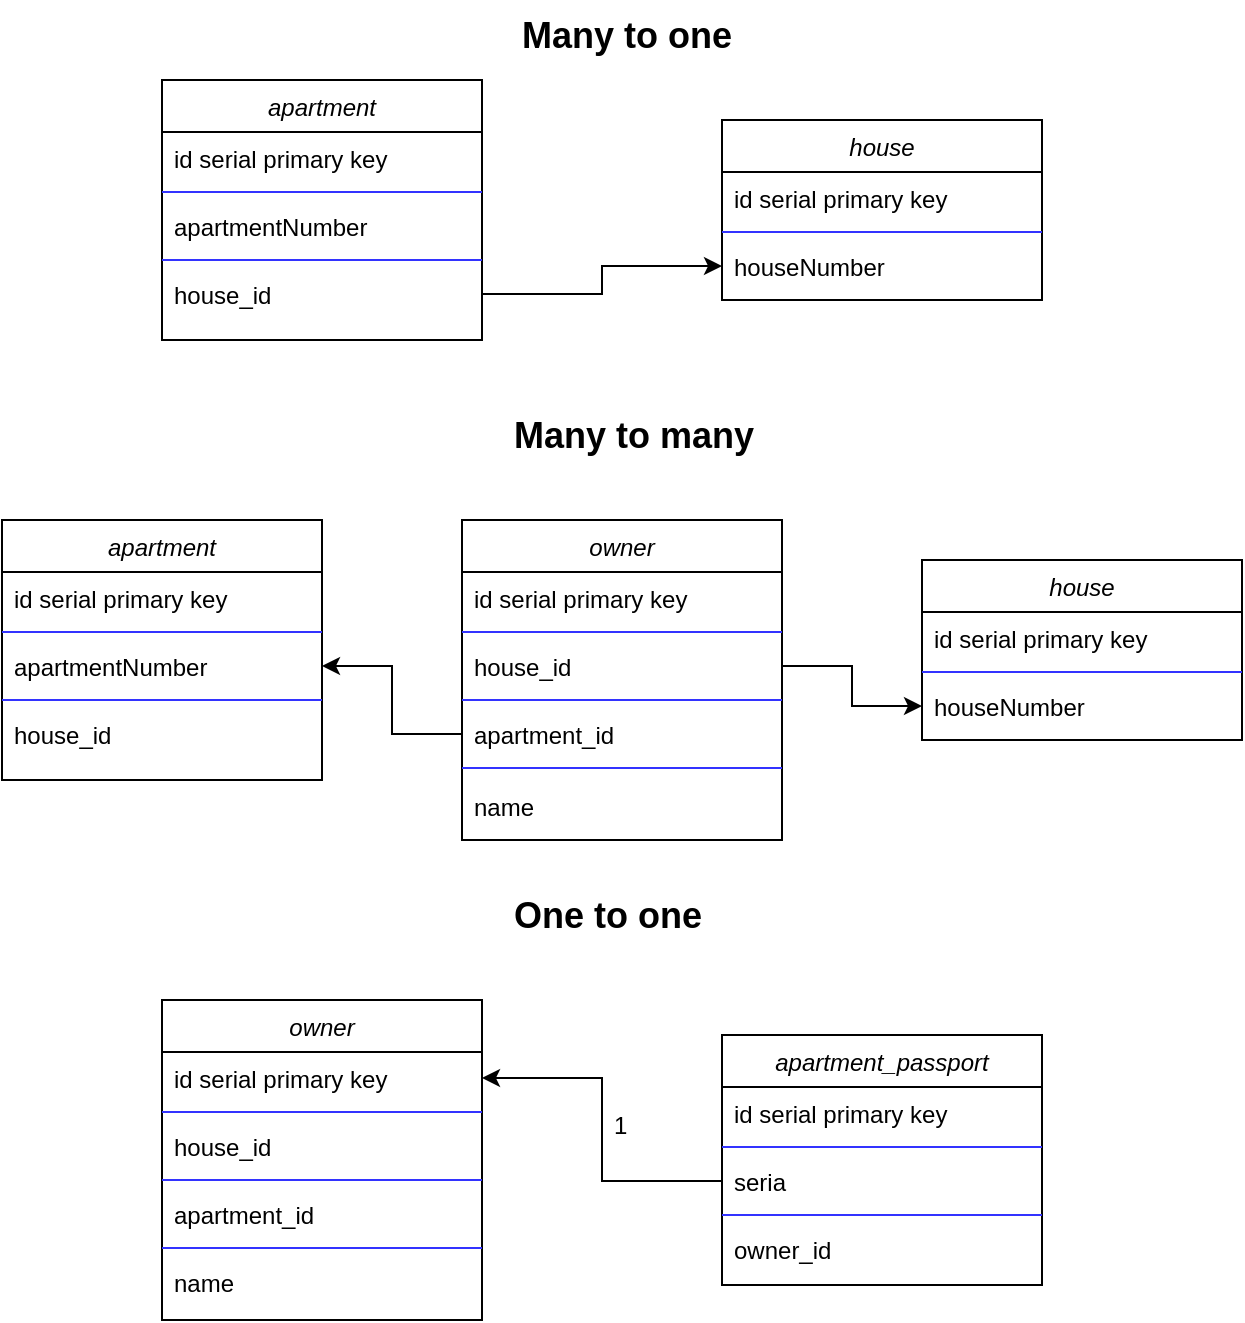 <mxfile version="20.0.1" type="device"><diagram id="C5RBs43oDa-KdzZeNtuy" name="Page-1"><mxGraphModel dx="1422" dy="762" grid="1" gridSize="10" guides="1" tooltips="1" connect="1" arrows="1" fold="1" page="1" pageScale="1" pageWidth="827" pageHeight="1169" math="0" shadow="0"><root><mxCell id="WIyWlLk6GJQsqaUBKTNV-0"/><mxCell id="WIyWlLk6GJQsqaUBKTNV-1" parent="WIyWlLk6GJQsqaUBKTNV-0"/><mxCell id="zkfFHV4jXpPFQw0GAbJ--0" value="house" style="swimlane;fontStyle=2;align=center;verticalAlign=top;childLayout=stackLayout;horizontal=1;startSize=26;horizontalStack=0;resizeParent=1;resizeLast=0;collapsible=1;marginBottom=0;rounded=0;shadow=0;strokeWidth=1;" parent="WIyWlLk6GJQsqaUBKTNV-1" vertex="1"><mxGeometry x="440" y="70" width="160" height="90" as="geometry"><mxRectangle x="230" y="140" width="160" height="26" as="alternateBounds"/></mxGeometry></mxCell><mxCell id="zkfFHV4jXpPFQw0GAbJ--3" value="id serial primary key" style="text;align=left;verticalAlign=top;spacingLeft=4;spacingRight=4;overflow=hidden;rotatable=0;points=[[0,0.5],[1,0.5]];portConstraint=eastwest;rounded=0;shadow=0;html=0;" parent="zkfFHV4jXpPFQw0GAbJ--0" vertex="1"><mxGeometry y="26" width="160" height="26" as="geometry"/></mxCell><mxCell id="hGIXE3Fm_n-GzSLP6GUU-1" value="" style="line;html=1;strokeWidth=1;align=left;verticalAlign=middle;spacingTop=-1;spacingLeft=3;spacingRight=3;rotatable=0;labelPosition=right;points=[];portConstraint=eastwest;strokeColor=#3333FF;" vertex="1" parent="zkfFHV4jXpPFQw0GAbJ--0"><mxGeometry y="52" width="160" height="8" as="geometry"/></mxCell><mxCell id="hGIXE3Fm_n-GzSLP6GUU-0" value="houseNumber" style="text;align=left;verticalAlign=top;spacingLeft=4;spacingRight=4;overflow=hidden;rotatable=0;points=[[0,0.5],[1,0.5]];portConstraint=eastwest;" vertex="1" parent="zkfFHV4jXpPFQw0GAbJ--0"><mxGeometry y="60" width="160" height="26" as="geometry"/></mxCell><mxCell id="hGIXE3Fm_n-GzSLP6GUU-2" value="Many to one&#10;" style="text;align=left;verticalAlign=top;spacingLeft=4;spacingRight=4;overflow=hidden;rotatable=0;points=[[0,0.5],[1,0.5]];portConstraint=eastwest;rounded=0;shadow=0;html=0;fontSize=18;fontStyle=1" vertex="1" parent="WIyWlLk6GJQsqaUBKTNV-1"><mxGeometry x="334" y="10" width="160" height="26" as="geometry"/></mxCell><mxCell id="hGIXE3Fm_n-GzSLP6GUU-4" value="apartment" style="swimlane;fontStyle=2;align=center;verticalAlign=top;childLayout=stackLayout;horizontal=1;startSize=26;horizontalStack=0;resizeParent=1;resizeLast=0;collapsible=1;marginBottom=0;rounded=0;shadow=0;strokeWidth=1;" vertex="1" parent="WIyWlLk6GJQsqaUBKTNV-1"><mxGeometry x="160" y="50" width="160" height="130" as="geometry"><mxRectangle x="230" y="140" width="160" height="26" as="alternateBounds"/></mxGeometry></mxCell><mxCell id="hGIXE3Fm_n-GzSLP6GUU-5" value="id serial primary key" style="text;align=left;verticalAlign=top;spacingLeft=4;spacingRight=4;overflow=hidden;rotatable=0;points=[[0,0.5],[1,0.5]];portConstraint=eastwest;rounded=0;shadow=0;html=0;" vertex="1" parent="hGIXE3Fm_n-GzSLP6GUU-4"><mxGeometry y="26" width="160" height="26" as="geometry"/></mxCell><mxCell id="hGIXE3Fm_n-GzSLP6GUU-6" value="" style="line;html=1;strokeWidth=1;align=left;verticalAlign=middle;spacingTop=-1;spacingLeft=3;spacingRight=3;rotatable=0;labelPosition=right;points=[];portConstraint=eastwest;strokeColor=#3333FF;" vertex="1" parent="hGIXE3Fm_n-GzSLP6GUU-4"><mxGeometry y="52" width="160" height="8" as="geometry"/></mxCell><mxCell id="hGIXE3Fm_n-GzSLP6GUU-7" value="apartmentNumber" style="text;align=left;verticalAlign=top;spacingLeft=4;spacingRight=4;overflow=hidden;rotatable=0;points=[[0,0.5],[1,0.5]];portConstraint=eastwest;" vertex="1" parent="hGIXE3Fm_n-GzSLP6GUU-4"><mxGeometry y="60" width="160" height="26" as="geometry"/></mxCell><mxCell id="hGIXE3Fm_n-GzSLP6GUU-8" value="" style="line;html=1;strokeWidth=1;align=left;verticalAlign=middle;spacingTop=-1;spacingLeft=3;spacingRight=3;rotatable=0;labelPosition=right;points=[];portConstraint=eastwest;strokeColor=#3333FF;" vertex="1" parent="hGIXE3Fm_n-GzSLP6GUU-4"><mxGeometry y="86" width="160" height="8" as="geometry"/></mxCell><mxCell id="hGIXE3Fm_n-GzSLP6GUU-9" value="house_id" style="text;align=left;verticalAlign=top;spacingLeft=4;spacingRight=4;overflow=hidden;rotatable=0;points=[[0,0.5],[1,0.5]];portConstraint=eastwest;" vertex="1" parent="hGIXE3Fm_n-GzSLP6GUU-4"><mxGeometry y="94" width="160" height="26" as="geometry"/></mxCell><mxCell id="hGIXE3Fm_n-GzSLP6GUU-10" style="edgeStyle=orthogonalEdgeStyle;rounded=0;orthogonalLoop=1;jettySize=auto;html=1;exitX=1;exitY=0.5;exitDx=0;exitDy=0;entryX=0;entryY=0.5;entryDx=0;entryDy=0;fontSize=18;" edge="1" parent="WIyWlLk6GJQsqaUBKTNV-1" source="hGIXE3Fm_n-GzSLP6GUU-9" target="hGIXE3Fm_n-GzSLP6GUU-0"><mxGeometry relative="1" as="geometry"/></mxCell><mxCell id="hGIXE3Fm_n-GzSLP6GUU-11" value="house" style="swimlane;fontStyle=2;align=center;verticalAlign=top;childLayout=stackLayout;horizontal=1;startSize=26;horizontalStack=0;resizeParent=1;resizeLast=0;collapsible=1;marginBottom=0;rounded=0;shadow=0;strokeWidth=1;" vertex="1" parent="WIyWlLk6GJQsqaUBKTNV-1"><mxGeometry x="540" y="290" width="160" height="90" as="geometry"><mxRectangle x="230" y="140" width="160" height="26" as="alternateBounds"/></mxGeometry></mxCell><mxCell id="hGIXE3Fm_n-GzSLP6GUU-12" value="id serial primary key" style="text;align=left;verticalAlign=top;spacingLeft=4;spacingRight=4;overflow=hidden;rotatable=0;points=[[0,0.5],[1,0.5]];portConstraint=eastwest;rounded=0;shadow=0;html=0;" vertex="1" parent="hGIXE3Fm_n-GzSLP6GUU-11"><mxGeometry y="26" width="160" height="26" as="geometry"/></mxCell><mxCell id="hGIXE3Fm_n-GzSLP6GUU-13" value="" style="line;html=1;strokeWidth=1;align=left;verticalAlign=middle;spacingTop=-1;spacingLeft=3;spacingRight=3;rotatable=0;labelPosition=right;points=[];portConstraint=eastwest;strokeColor=#3333FF;" vertex="1" parent="hGIXE3Fm_n-GzSLP6GUU-11"><mxGeometry y="52" width="160" height="8" as="geometry"/></mxCell><mxCell id="hGIXE3Fm_n-GzSLP6GUU-14" value="houseNumber" style="text;align=left;verticalAlign=top;spacingLeft=4;spacingRight=4;overflow=hidden;rotatable=0;points=[[0,0.5],[1,0.5]];portConstraint=eastwest;" vertex="1" parent="hGIXE3Fm_n-GzSLP6GUU-11"><mxGeometry y="60" width="160" height="26" as="geometry"/></mxCell><mxCell id="hGIXE3Fm_n-GzSLP6GUU-21" value="apartment_passport" style="swimlane;fontStyle=2;align=center;verticalAlign=top;childLayout=stackLayout;horizontal=1;startSize=26;horizontalStack=0;resizeParent=1;resizeLast=0;collapsible=1;marginBottom=0;rounded=0;shadow=0;strokeWidth=1;" vertex="1" parent="WIyWlLk6GJQsqaUBKTNV-1"><mxGeometry x="440" y="527.5" width="160" height="125" as="geometry"><mxRectangle x="230" y="140" width="160" height="26" as="alternateBounds"/></mxGeometry></mxCell><mxCell id="hGIXE3Fm_n-GzSLP6GUU-22" value="id serial primary key" style="text;align=left;verticalAlign=top;spacingLeft=4;spacingRight=4;overflow=hidden;rotatable=0;points=[[0,0.5],[1,0.5]];portConstraint=eastwest;rounded=0;shadow=0;html=0;" vertex="1" parent="hGIXE3Fm_n-GzSLP6GUU-21"><mxGeometry y="26" width="160" height="26" as="geometry"/></mxCell><mxCell id="hGIXE3Fm_n-GzSLP6GUU-23" value="" style="line;html=1;strokeWidth=1;align=left;verticalAlign=middle;spacingTop=-1;spacingLeft=3;spacingRight=3;rotatable=0;labelPosition=right;points=[];portConstraint=eastwest;strokeColor=#3333FF;" vertex="1" parent="hGIXE3Fm_n-GzSLP6GUU-21"><mxGeometry y="52" width="160" height="8" as="geometry"/></mxCell><mxCell id="hGIXE3Fm_n-GzSLP6GUU-24" value="seria" style="text;align=left;verticalAlign=top;spacingLeft=4;spacingRight=4;overflow=hidden;rotatable=0;points=[[0,0.5],[1,0.5]];portConstraint=eastwest;" vertex="1" parent="hGIXE3Fm_n-GzSLP6GUU-21"><mxGeometry y="60" width="160" height="26" as="geometry"/></mxCell><mxCell id="hGIXE3Fm_n-GzSLP6GUU-69" value="" style="line;html=1;strokeWidth=1;align=left;verticalAlign=middle;spacingTop=-1;spacingLeft=3;spacingRight=3;rotatable=0;labelPosition=right;points=[];portConstraint=eastwest;strokeColor=#3333FF;" vertex="1" parent="hGIXE3Fm_n-GzSLP6GUU-21"><mxGeometry y="86" width="160" height="8" as="geometry"/></mxCell><mxCell id="hGIXE3Fm_n-GzSLP6GUU-68" value="owner_id" style="text;align=left;verticalAlign=top;spacingLeft=4;spacingRight=4;overflow=hidden;rotatable=0;points=[[0,0.5],[1,0.5]];portConstraint=eastwest;" vertex="1" parent="hGIXE3Fm_n-GzSLP6GUU-21"><mxGeometry y="94" width="160" height="26" as="geometry"/></mxCell><mxCell id="hGIXE3Fm_n-GzSLP6GUU-31" value="Many to many" style="text;align=left;verticalAlign=top;spacingLeft=4;spacingRight=4;overflow=hidden;rotatable=0;points=[[0,0.5],[1,0.5]];portConstraint=eastwest;rounded=0;shadow=0;html=0;fontSize=18;fontStyle=1" vertex="1" parent="WIyWlLk6GJQsqaUBKTNV-1"><mxGeometry x="330" y="210" width="160" height="26" as="geometry"/></mxCell><mxCell id="hGIXE3Fm_n-GzSLP6GUU-32" value="One to one&#10;" style="text;align=left;verticalAlign=top;spacingLeft=4;spacingRight=4;overflow=hidden;rotatable=0;points=[[0,0.5],[1,0.5]];portConstraint=eastwest;rounded=0;shadow=0;html=0;fontSize=18;fontStyle=1" vertex="1" parent="WIyWlLk6GJQsqaUBKTNV-1"><mxGeometry x="330" y="450" width="160" height="26" as="geometry"/></mxCell><mxCell id="hGIXE3Fm_n-GzSLP6GUU-39" value="apartment" style="swimlane;fontStyle=2;align=center;verticalAlign=top;childLayout=stackLayout;horizontal=1;startSize=26;horizontalStack=0;resizeParent=1;resizeLast=0;collapsible=1;marginBottom=0;rounded=0;shadow=0;strokeWidth=1;" vertex="1" parent="WIyWlLk6GJQsqaUBKTNV-1"><mxGeometry x="80" y="270" width="160" height="130" as="geometry"><mxRectangle x="230" y="140" width="160" height="26" as="alternateBounds"/></mxGeometry></mxCell><mxCell id="hGIXE3Fm_n-GzSLP6GUU-40" value="id serial primary key" style="text;align=left;verticalAlign=top;spacingLeft=4;spacingRight=4;overflow=hidden;rotatable=0;points=[[0,0.5],[1,0.5]];portConstraint=eastwest;rounded=0;shadow=0;html=0;" vertex="1" parent="hGIXE3Fm_n-GzSLP6GUU-39"><mxGeometry y="26" width="160" height="26" as="geometry"/></mxCell><mxCell id="hGIXE3Fm_n-GzSLP6GUU-41" value="" style="line;html=1;strokeWidth=1;align=left;verticalAlign=middle;spacingTop=-1;spacingLeft=3;spacingRight=3;rotatable=0;labelPosition=right;points=[];portConstraint=eastwest;strokeColor=#3333FF;" vertex="1" parent="hGIXE3Fm_n-GzSLP6GUU-39"><mxGeometry y="52" width="160" height="8" as="geometry"/></mxCell><mxCell id="hGIXE3Fm_n-GzSLP6GUU-42" value="apartmentNumber" style="text;align=left;verticalAlign=top;spacingLeft=4;spacingRight=4;overflow=hidden;rotatable=0;points=[[0,0.5],[1,0.5]];portConstraint=eastwest;" vertex="1" parent="hGIXE3Fm_n-GzSLP6GUU-39"><mxGeometry y="60" width="160" height="26" as="geometry"/></mxCell><mxCell id="hGIXE3Fm_n-GzSLP6GUU-43" value="" style="line;html=1;strokeWidth=1;align=left;verticalAlign=middle;spacingTop=-1;spacingLeft=3;spacingRight=3;rotatable=0;labelPosition=right;points=[];portConstraint=eastwest;strokeColor=#3333FF;" vertex="1" parent="hGIXE3Fm_n-GzSLP6GUU-39"><mxGeometry y="86" width="160" height="8" as="geometry"/></mxCell><mxCell id="hGIXE3Fm_n-GzSLP6GUU-44" value="house_id" style="text;align=left;verticalAlign=top;spacingLeft=4;spacingRight=4;overflow=hidden;rotatable=0;points=[[0,0.5],[1,0.5]];portConstraint=eastwest;" vertex="1" parent="hGIXE3Fm_n-GzSLP6GUU-39"><mxGeometry y="94" width="160" height="26" as="geometry"/></mxCell><mxCell id="hGIXE3Fm_n-GzSLP6GUU-51" value="owner" style="swimlane;fontStyle=2;align=center;verticalAlign=top;childLayout=stackLayout;horizontal=1;startSize=26;horizontalStack=0;resizeParent=1;resizeLast=0;collapsible=1;marginBottom=0;rounded=0;shadow=0;strokeWidth=1;" vertex="1" parent="WIyWlLk6GJQsqaUBKTNV-1"><mxGeometry x="310" y="270" width="160" height="160" as="geometry"><mxRectangle x="230" y="140" width="160" height="26" as="alternateBounds"/></mxGeometry></mxCell><mxCell id="hGIXE3Fm_n-GzSLP6GUU-52" value="id serial primary key" style="text;align=left;verticalAlign=top;spacingLeft=4;spacingRight=4;overflow=hidden;rotatable=0;points=[[0,0.5],[1,0.5]];portConstraint=eastwest;rounded=0;shadow=0;html=0;" vertex="1" parent="hGIXE3Fm_n-GzSLP6GUU-51"><mxGeometry y="26" width="160" height="26" as="geometry"/></mxCell><mxCell id="hGIXE3Fm_n-GzSLP6GUU-53" value="" style="line;html=1;strokeWidth=1;align=left;verticalAlign=middle;spacingTop=-1;spacingLeft=3;spacingRight=3;rotatable=0;labelPosition=right;points=[];portConstraint=eastwest;strokeColor=#3333FF;" vertex="1" parent="hGIXE3Fm_n-GzSLP6GUU-51"><mxGeometry y="52" width="160" height="8" as="geometry"/></mxCell><mxCell id="hGIXE3Fm_n-GzSLP6GUU-54" value="house_id" style="text;align=left;verticalAlign=top;spacingLeft=4;spacingRight=4;overflow=hidden;rotatable=0;points=[[0,0.5],[1,0.5]];portConstraint=eastwest;" vertex="1" parent="hGIXE3Fm_n-GzSLP6GUU-51"><mxGeometry y="60" width="160" height="26" as="geometry"/></mxCell><mxCell id="hGIXE3Fm_n-GzSLP6GUU-55" value="" style="line;html=1;strokeWidth=1;align=left;verticalAlign=middle;spacingTop=-1;spacingLeft=3;spacingRight=3;rotatable=0;labelPosition=right;points=[];portConstraint=eastwest;strokeColor=#3333FF;" vertex="1" parent="hGIXE3Fm_n-GzSLP6GUU-51"><mxGeometry y="86" width="160" height="8" as="geometry"/></mxCell><mxCell id="hGIXE3Fm_n-GzSLP6GUU-56" value="apartment_id" style="text;align=left;verticalAlign=top;spacingLeft=4;spacingRight=4;overflow=hidden;rotatable=0;points=[[0,0.5],[1,0.5]];portConstraint=eastwest;" vertex="1" parent="hGIXE3Fm_n-GzSLP6GUU-51"><mxGeometry y="94" width="160" height="26" as="geometry"/></mxCell><mxCell id="hGIXE3Fm_n-GzSLP6GUU-58" value="" style="line;html=1;strokeWidth=1;align=left;verticalAlign=middle;spacingTop=-1;spacingLeft=3;spacingRight=3;rotatable=0;labelPosition=right;points=[];portConstraint=eastwest;strokeColor=#3333FF;" vertex="1" parent="hGIXE3Fm_n-GzSLP6GUU-51"><mxGeometry y="120" width="160" height="8" as="geometry"/></mxCell><mxCell id="hGIXE3Fm_n-GzSLP6GUU-57" value="name" style="text;align=left;verticalAlign=top;spacingLeft=4;spacingRight=4;overflow=hidden;rotatable=0;points=[[0,0.5],[1,0.5]];portConstraint=eastwest;" vertex="1" parent="WIyWlLk6GJQsqaUBKTNV-1"><mxGeometry x="310" y="400" width="160" height="26" as="geometry"/></mxCell><mxCell id="hGIXE3Fm_n-GzSLP6GUU-59" style="edgeStyle=orthogonalEdgeStyle;rounded=0;orthogonalLoop=1;jettySize=auto;html=1;exitX=1;exitY=0.5;exitDx=0;exitDy=0;fontSize=18;" edge="1" parent="WIyWlLk6GJQsqaUBKTNV-1" source="hGIXE3Fm_n-GzSLP6GUU-54" target="hGIXE3Fm_n-GzSLP6GUU-14"><mxGeometry relative="1" as="geometry"/></mxCell><mxCell id="hGIXE3Fm_n-GzSLP6GUU-60" style="edgeStyle=orthogonalEdgeStyle;rounded=0;orthogonalLoop=1;jettySize=auto;html=1;exitX=0;exitY=0.5;exitDx=0;exitDy=0;entryX=1;entryY=0.5;entryDx=0;entryDy=0;fontSize=18;" edge="1" parent="WIyWlLk6GJQsqaUBKTNV-1" source="hGIXE3Fm_n-GzSLP6GUU-56" target="hGIXE3Fm_n-GzSLP6GUU-42"><mxGeometry relative="1" as="geometry"/></mxCell><mxCell id="hGIXE3Fm_n-GzSLP6GUU-61" value="owner" style="swimlane;fontStyle=2;align=center;verticalAlign=top;childLayout=stackLayout;horizontal=1;startSize=26;horizontalStack=0;resizeParent=1;resizeLast=0;collapsible=1;marginBottom=0;rounded=0;shadow=0;strokeWidth=1;" vertex="1" parent="WIyWlLk6GJQsqaUBKTNV-1"><mxGeometry x="160" y="510" width="160" height="160" as="geometry"><mxRectangle x="230" y="140" width="160" height="26" as="alternateBounds"/></mxGeometry></mxCell><mxCell id="hGIXE3Fm_n-GzSLP6GUU-62" value="id serial primary key" style="text;align=left;verticalAlign=top;spacingLeft=4;spacingRight=4;overflow=hidden;rotatable=0;points=[[0,0.5],[1,0.5]];portConstraint=eastwest;rounded=0;shadow=0;html=0;" vertex="1" parent="hGIXE3Fm_n-GzSLP6GUU-61"><mxGeometry y="26" width="160" height="26" as="geometry"/></mxCell><mxCell id="hGIXE3Fm_n-GzSLP6GUU-63" value="" style="line;html=1;strokeWidth=1;align=left;verticalAlign=middle;spacingTop=-1;spacingLeft=3;spacingRight=3;rotatable=0;labelPosition=right;points=[];portConstraint=eastwest;strokeColor=#3333FF;" vertex="1" parent="hGIXE3Fm_n-GzSLP6GUU-61"><mxGeometry y="52" width="160" height="8" as="geometry"/></mxCell><mxCell id="hGIXE3Fm_n-GzSLP6GUU-64" value="house_id" style="text;align=left;verticalAlign=top;spacingLeft=4;spacingRight=4;overflow=hidden;rotatable=0;points=[[0,0.5],[1,0.5]];portConstraint=eastwest;" vertex="1" parent="hGIXE3Fm_n-GzSLP6GUU-61"><mxGeometry y="60" width="160" height="26" as="geometry"/></mxCell><mxCell id="hGIXE3Fm_n-GzSLP6GUU-65" value="" style="line;html=1;strokeWidth=1;align=left;verticalAlign=middle;spacingTop=-1;spacingLeft=3;spacingRight=3;rotatable=0;labelPosition=right;points=[];portConstraint=eastwest;strokeColor=#3333FF;" vertex="1" parent="hGIXE3Fm_n-GzSLP6GUU-61"><mxGeometry y="86" width="160" height="8" as="geometry"/></mxCell><mxCell id="hGIXE3Fm_n-GzSLP6GUU-66" value="apartment_id" style="text;align=left;verticalAlign=top;spacingLeft=4;spacingRight=4;overflow=hidden;rotatable=0;points=[[0,0.5],[1,0.5]];portConstraint=eastwest;" vertex="1" parent="hGIXE3Fm_n-GzSLP6GUU-61"><mxGeometry y="94" width="160" height="26" as="geometry"/></mxCell><mxCell id="hGIXE3Fm_n-GzSLP6GUU-67" value="" style="line;html=1;strokeWidth=1;align=left;verticalAlign=middle;spacingTop=-1;spacingLeft=3;spacingRight=3;rotatable=0;labelPosition=right;points=[];portConstraint=eastwest;strokeColor=#3333FF;" vertex="1" parent="hGIXE3Fm_n-GzSLP6GUU-61"><mxGeometry y="120" width="160" height="8" as="geometry"/></mxCell><mxCell id="hGIXE3Fm_n-GzSLP6GUU-70" value="name" style="text;align=left;verticalAlign=top;spacingLeft=4;spacingRight=4;overflow=hidden;rotatable=0;points=[[0,0.5],[1,0.5]];portConstraint=eastwest;" vertex="1" parent="hGIXE3Fm_n-GzSLP6GUU-61"><mxGeometry y="128" width="160" height="26" as="geometry"/></mxCell><mxCell id="hGIXE3Fm_n-GzSLP6GUU-71" style="edgeStyle=orthogonalEdgeStyle;rounded=0;orthogonalLoop=1;jettySize=auto;html=1;exitX=0;exitY=0.5;exitDx=0;exitDy=0;entryX=1;entryY=0.5;entryDx=0;entryDy=0;fontSize=18;" edge="1" parent="WIyWlLk6GJQsqaUBKTNV-1" source="hGIXE3Fm_n-GzSLP6GUU-24" target="hGIXE3Fm_n-GzSLP6GUU-62"><mxGeometry relative="1" as="geometry"/></mxCell><mxCell id="hGIXE3Fm_n-GzSLP6GUU-72" value="1" style="text;align=left;verticalAlign=top;spacingLeft=4;spacingRight=4;overflow=hidden;rotatable=0;points=[[0,0.5],[1,0.5]];portConstraint=eastwest;" vertex="1" parent="WIyWlLk6GJQsqaUBKTNV-1"><mxGeometry x="380" y="559" width="160" height="26" as="geometry"/></mxCell></root></mxGraphModel></diagram></mxfile>